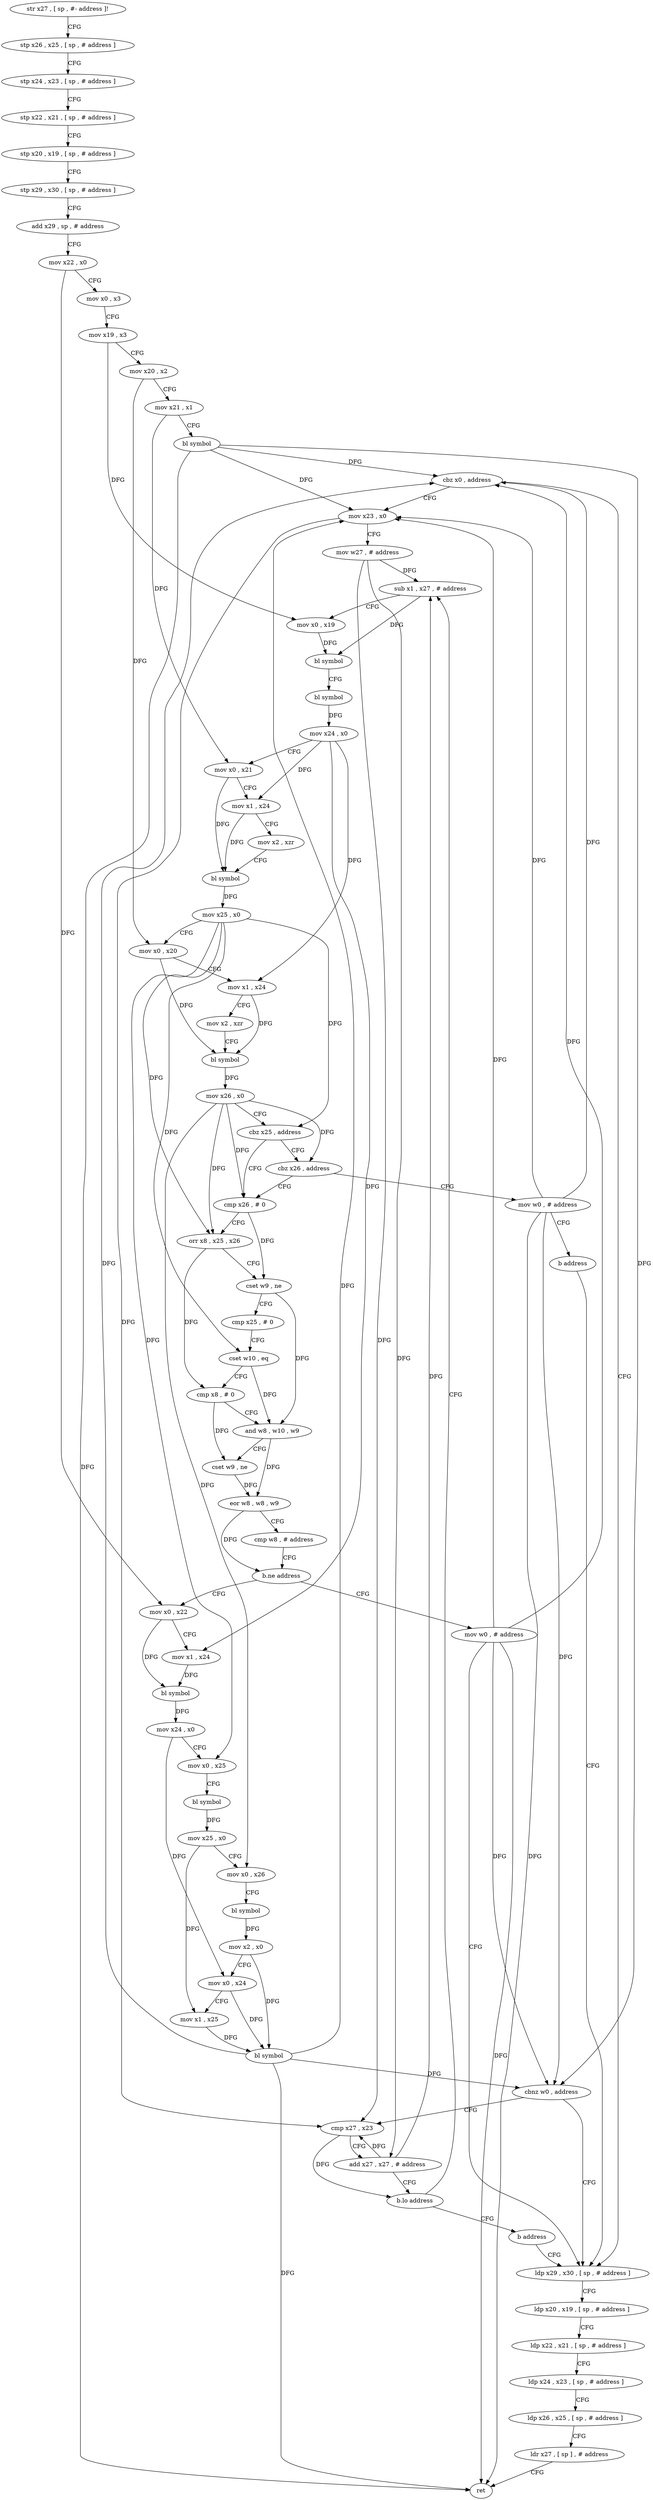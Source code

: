 digraph "func" {
"85492" [label = "str x27 , [ sp , #- address ]!" ]
"85496" [label = "stp x26 , x25 , [ sp , # address ]" ]
"85500" [label = "stp x24 , x23 , [ sp , # address ]" ]
"85504" [label = "stp x22 , x21 , [ sp , # address ]" ]
"85508" [label = "stp x20 , x19 , [ sp , # address ]" ]
"85512" [label = "stp x29 , x30 , [ sp , # address ]" ]
"85516" [label = "add x29 , sp , # address" ]
"85520" [label = "mov x22 , x0" ]
"85524" [label = "mov x0 , x3" ]
"85528" [label = "mov x19 , x3" ]
"85532" [label = "mov x20 , x2" ]
"85536" [label = "mov x21 , x1" ]
"85540" [label = "bl symbol" ]
"85544" [label = "cbz x0 , address" ]
"85752" [label = "ldp x29 , x30 , [ sp , # address ]" ]
"85548" [label = "mov x23 , x0" ]
"85756" [label = "ldp x20 , x19 , [ sp , # address ]" ]
"85760" [label = "ldp x22 , x21 , [ sp , # address ]" ]
"85764" [label = "ldp x24 , x23 , [ sp , # address ]" ]
"85768" [label = "ldp x26 , x25 , [ sp , # address ]" ]
"85772" [label = "ldr x27 , [ sp ] , # address" ]
"85776" [label = "ret" ]
"85552" [label = "mov w27 , # address" ]
"85556" [label = "sub x1 , x27 , # address" ]
"85624" [label = "cmp x26 , # 0" ]
"85628" [label = "orr x8 , x25 , x26" ]
"85632" [label = "cset w9 , ne" ]
"85636" [label = "cmp x25 , # 0" ]
"85640" [label = "cset w10 , eq" ]
"85644" [label = "cmp x8 , # 0" ]
"85648" [label = "and w8 , w10 , w9" ]
"85652" [label = "cset w9 , ne" ]
"85656" [label = "eor w8 , w8 , w9" ]
"85660" [label = "cmp w8 , # address" ]
"85664" [label = "b.ne address" ]
"85748" [label = "mov w0 , # address" ]
"85668" [label = "mov x0 , x22" ]
"85620" [label = "cbz x26 , address" ]
"85740" [label = "mov w0 , # address" ]
"85672" [label = "mov x1 , x24" ]
"85676" [label = "bl symbol" ]
"85680" [label = "mov x24 , x0" ]
"85684" [label = "mov x0 , x25" ]
"85688" [label = "bl symbol" ]
"85692" [label = "mov x25 , x0" ]
"85696" [label = "mov x0 , x26" ]
"85700" [label = "bl symbol" ]
"85704" [label = "mov x2 , x0" ]
"85708" [label = "mov x0 , x24" ]
"85712" [label = "mov x1 , x25" ]
"85716" [label = "bl symbol" ]
"85720" [label = "cbnz w0 , address" ]
"85724" [label = "cmp x27 , x23" ]
"85744" [label = "b address" ]
"85728" [label = "add x27 , x27 , # address" ]
"85732" [label = "b.lo address" ]
"85736" [label = "b address" ]
"85560" [label = "mov x0 , x19" ]
"85564" [label = "bl symbol" ]
"85568" [label = "bl symbol" ]
"85572" [label = "mov x24 , x0" ]
"85576" [label = "mov x0 , x21" ]
"85580" [label = "mov x1 , x24" ]
"85584" [label = "mov x2 , xzr" ]
"85588" [label = "bl symbol" ]
"85592" [label = "mov x25 , x0" ]
"85596" [label = "mov x0 , x20" ]
"85600" [label = "mov x1 , x24" ]
"85604" [label = "mov x2 , xzr" ]
"85608" [label = "bl symbol" ]
"85612" [label = "mov x26 , x0" ]
"85616" [label = "cbz x25 , address" ]
"85492" -> "85496" [ label = "CFG" ]
"85496" -> "85500" [ label = "CFG" ]
"85500" -> "85504" [ label = "CFG" ]
"85504" -> "85508" [ label = "CFG" ]
"85508" -> "85512" [ label = "CFG" ]
"85512" -> "85516" [ label = "CFG" ]
"85516" -> "85520" [ label = "CFG" ]
"85520" -> "85524" [ label = "CFG" ]
"85520" -> "85668" [ label = "DFG" ]
"85524" -> "85528" [ label = "CFG" ]
"85528" -> "85532" [ label = "CFG" ]
"85528" -> "85560" [ label = "DFG" ]
"85532" -> "85536" [ label = "CFG" ]
"85532" -> "85596" [ label = "DFG" ]
"85536" -> "85540" [ label = "CFG" ]
"85536" -> "85576" [ label = "DFG" ]
"85540" -> "85544" [ label = "DFG" ]
"85540" -> "85776" [ label = "DFG" ]
"85540" -> "85548" [ label = "DFG" ]
"85540" -> "85720" [ label = "DFG" ]
"85544" -> "85752" [ label = "CFG" ]
"85544" -> "85548" [ label = "CFG" ]
"85752" -> "85756" [ label = "CFG" ]
"85548" -> "85552" [ label = "CFG" ]
"85548" -> "85724" [ label = "DFG" ]
"85756" -> "85760" [ label = "CFG" ]
"85760" -> "85764" [ label = "CFG" ]
"85764" -> "85768" [ label = "CFG" ]
"85768" -> "85772" [ label = "CFG" ]
"85772" -> "85776" [ label = "CFG" ]
"85552" -> "85556" [ label = "DFG" ]
"85552" -> "85724" [ label = "DFG" ]
"85552" -> "85728" [ label = "DFG" ]
"85556" -> "85560" [ label = "CFG" ]
"85556" -> "85564" [ label = "DFG" ]
"85624" -> "85628" [ label = "CFG" ]
"85624" -> "85632" [ label = "DFG" ]
"85628" -> "85632" [ label = "CFG" ]
"85628" -> "85644" [ label = "DFG" ]
"85632" -> "85636" [ label = "CFG" ]
"85632" -> "85648" [ label = "DFG" ]
"85636" -> "85640" [ label = "CFG" ]
"85640" -> "85644" [ label = "CFG" ]
"85640" -> "85648" [ label = "DFG" ]
"85644" -> "85648" [ label = "CFG" ]
"85644" -> "85652" [ label = "DFG" ]
"85648" -> "85652" [ label = "CFG" ]
"85648" -> "85656" [ label = "DFG" ]
"85652" -> "85656" [ label = "DFG" ]
"85656" -> "85660" [ label = "CFG" ]
"85656" -> "85664" [ label = "DFG" ]
"85660" -> "85664" [ label = "CFG" ]
"85664" -> "85748" [ label = "CFG" ]
"85664" -> "85668" [ label = "CFG" ]
"85748" -> "85752" [ label = "CFG" ]
"85748" -> "85544" [ label = "DFG" ]
"85748" -> "85548" [ label = "DFG" ]
"85748" -> "85776" [ label = "DFG" ]
"85748" -> "85720" [ label = "DFG" ]
"85668" -> "85672" [ label = "CFG" ]
"85668" -> "85676" [ label = "DFG" ]
"85620" -> "85740" [ label = "CFG" ]
"85620" -> "85624" [ label = "CFG" ]
"85740" -> "85744" [ label = "CFG" ]
"85740" -> "85544" [ label = "DFG" ]
"85740" -> "85548" [ label = "DFG" ]
"85740" -> "85776" [ label = "DFG" ]
"85740" -> "85720" [ label = "DFG" ]
"85672" -> "85676" [ label = "DFG" ]
"85676" -> "85680" [ label = "DFG" ]
"85680" -> "85684" [ label = "CFG" ]
"85680" -> "85708" [ label = "DFG" ]
"85684" -> "85688" [ label = "CFG" ]
"85688" -> "85692" [ label = "DFG" ]
"85692" -> "85696" [ label = "CFG" ]
"85692" -> "85712" [ label = "DFG" ]
"85696" -> "85700" [ label = "CFG" ]
"85700" -> "85704" [ label = "DFG" ]
"85704" -> "85708" [ label = "CFG" ]
"85704" -> "85716" [ label = "DFG" ]
"85708" -> "85712" [ label = "CFG" ]
"85708" -> "85716" [ label = "DFG" ]
"85712" -> "85716" [ label = "DFG" ]
"85716" -> "85720" [ label = "DFG" ]
"85716" -> "85544" [ label = "DFG" ]
"85716" -> "85548" [ label = "DFG" ]
"85716" -> "85776" [ label = "DFG" ]
"85720" -> "85752" [ label = "CFG" ]
"85720" -> "85724" [ label = "CFG" ]
"85724" -> "85728" [ label = "CFG" ]
"85724" -> "85732" [ label = "DFG" ]
"85744" -> "85752" [ label = "CFG" ]
"85728" -> "85732" [ label = "CFG" ]
"85728" -> "85556" [ label = "DFG" ]
"85728" -> "85724" [ label = "DFG" ]
"85732" -> "85556" [ label = "CFG" ]
"85732" -> "85736" [ label = "CFG" ]
"85736" -> "85752" [ label = "CFG" ]
"85560" -> "85564" [ label = "DFG" ]
"85564" -> "85568" [ label = "CFG" ]
"85568" -> "85572" [ label = "DFG" ]
"85572" -> "85576" [ label = "CFG" ]
"85572" -> "85580" [ label = "DFG" ]
"85572" -> "85600" [ label = "DFG" ]
"85572" -> "85672" [ label = "DFG" ]
"85576" -> "85580" [ label = "CFG" ]
"85576" -> "85588" [ label = "DFG" ]
"85580" -> "85584" [ label = "CFG" ]
"85580" -> "85588" [ label = "DFG" ]
"85584" -> "85588" [ label = "CFG" ]
"85588" -> "85592" [ label = "DFG" ]
"85592" -> "85596" [ label = "CFG" ]
"85592" -> "85616" [ label = "DFG" ]
"85592" -> "85628" [ label = "DFG" ]
"85592" -> "85640" [ label = "DFG" ]
"85592" -> "85684" [ label = "DFG" ]
"85596" -> "85600" [ label = "CFG" ]
"85596" -> "85608" [ label = "DFG" ]
"85600" -> "85604" [ label = "CFG" ]
"85600" -> "85608" [ label = "DFG" ]
"85604" -> "85608" [ label = "CFG" ]
"85608" -> "85612" [ label = "DFG" ]
"85612" -> "85616" [ label = "CFG" ]
"85612" -> "85624" [ label = "DFG" ]
"85612" -> "85628" [ label = "DFG" ]
"85612" -> "85620" [ label = "DFG" ]
"85612" -> "85696" [ label = "DFG" ]
"85616" -> "85624" [ label = "CFG" ]
"85616" -> "85620" [ label = "CFG" ]
}
